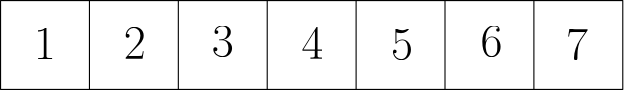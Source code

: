 <?xml version="1.0"?>
<!DOCTYPE ipe SYSTEM "ipe.dtd">
<ipe version="70206" creator="Ipe 7.2.7">
<info created="D:20180626190919" modified="D:20180626190919"/>
<ipestyle name="basic">
<symbol name="arrow/arc(spx)">
<path stroke="sym-stroke" fill="sym-stroke" pen="sym-pen">
0 0 m
-1 0.333 l
-1 -0.333 l
h
</path>
</symbol>
<symbol name="arrow/farc(spx)">
<path stroke="sym-stroke" fill="white" pen="sym-pen">
0 0 m
-1 0.333 l
-1 -0.333 l
h
</path>
</symbol>
<symbol name="arrow/ptarc(spx)">
<path stroke="sym-stroke" fill="sym-stroke" pen="sym-pen">
0 0 m
-1 0.333 l
-0.8 0 l
-1 -0.333 l
h
</path>
</symbol>
<symbol name="arrow/fptarc(spx)">
<path stroke="sym-stroke" fill="white" pen="sym-pen">
0 0 m
-1 0.333 l
-0.8 0 l
-1 -0.333 l
h
</path>
</symbol>
<symbol name="mark/circle(sx)" transformations="translations">
<path fill="sym-stroke">
0.6 0 0 0.6 0 0 e
0.4 0 0 0.4 0 0 e
</path>
</symbol>
<symbol name="mark/disk(sx)" transformations="translations">
<path fill="sym-stroke">
0.6 0 0 0.6 0 0 e
</path>
</symbol>
<symbol name="mark/fdisk(sfx)" transformations="translations">
<group>
<path fill="sym-fill">
0.5 0 0 0.5 0 0 e
</path>
<path fill="sym-stroke" fillrule="eofill">
0.6 0 0 0.6 0 0 e
0.4 0 0 0.4 0 0 e
</path>
</group>
</symbol>
<symbol name="mark/box(sx)" transformations="translations">
<path fill="sym-stroke" fillrule="eofill">
-0.6 -0.6 m
0.6 -0.6 l
0.6 0.6 l
-0.6 0.6 l
h
-0.4 -0.4 m
0.4 -0.4 l
0.4 0.4 l
-0.4 0.4 l
h
</path>
</symbol>
<symbol name="mark/square(sx)" transformations="translations">
<path fill="sym-stroke">
-0.6 -0.6 m
0.6 -0.6 l
0.6 0.6 l
-0.6 0.6 l
h
</path>
</symbol>
<symbol name="mark/fsquare(sfx)" transformations="translations">
<group>
<path fill="sym-fill">
-0.5 -0.5 m
0.5 -0.5 l
0.5 0.5 l
-0.5 0.5 l
h
</path>
<path fill="sym-stroke" fillrule="eofill">
-0.6 -0.6 m
0.6 -0.6 l
0.6 0.6 l
-0.6 0.6 l
h
-0.4 -0.4 m
0.4 -0.4 l
0.4 0.4 l
-0.4 0.4 l
h
</path>
</group>
</symbol>
<symbol name="mark/cross(sx)" transformations="translations">
<group>
<path fill="sym-stroke">
-0.43 -0.57 m
0.57 0.43 l
0.43 0.57 l
-0.57 -0.43 l
h
</path>
<path fill="sym-stroke">
-0.43 0.57 m
0.57 -0.43 l
0.43 -0.57 l
-0.57 0.43 l
h
</path>
</group>
</symbol>
<symbol name="arrow/fnormal(spx)">
<path stroke="sym-stroke" fill="white" pen="sym-pen">
0 0 m
-1 0.333 l
-1 -0.333 l
h
</path>
</symbol>
<symbol name="arrow/pointed(spx)">
<path stroke="sym-stroke" fill="sym-stroke" pen="sym-pen">
0 0 m
-1 0.333 l
-0.8 0 l
-1 -0.333 l
h
</path>
</symbol>
<symbol name="arrow/fpointed(spx)">
<path stroke="sym-stroke" fill="white" pen="sym-pen">
0 0 m
-1 0.333 l
-0.8 0 l
-1 -0.333 l
h
</path>
</symbol>
<symbol name="arrow/linear(spx)">
<path stroke="sym-stroke" pen="sym-pen">
-1 0.333 m
0 0 l
-1 -0.333 l
</path>
</symbol>
<symbol name="arrow/fdouble(spx)">
<path stroke="sym-stroke" fill="white" pen="sym-pen">
0 0 m
-1 0.333 l
-1 -0.333 l
h
-1 0 m
-2 0.333 l
-2 -0.333 l
h
</path>
</symbol>
<symbol name="arrow/double(spx)">
<path stroke="sym-stroke" fill="sym-stroke" pen="sym-pen">
0 0 m
-1 0.333 l
-1 -0.333 l
h
-1 0 m
-2 0.333 l
-2 -0.333 l
h
</path>
</symbol>
<pen name="heavier" value="0.8"/>
<pen name="fat" value="1.2"/>
<pen name="ultrafat" value="2"/>
<symbolsize name="large" value="5"/>
<symbolsize name="small" value="2"/>
<symbolsize name="tiny" value="1.1"/>
<arrowsize name="large" value="10"/>
<arrowsize name="small" value="5"/>
<arrowsize name="tiny" value="3"/>
<color name="red" value="1 0 0"/>
<color name="green" value="0 1 0"/>
<color name="blue" value="0 0 1"/>
<color name="yellow" value="1 1 0"/>
<color name="orange" value="1 0.647 0"/>
<color name="gold" value="1 0.843 0"/>
<color name="purple" value="0.627 0.125 0.941"/>
<color name="gray" value="0.745"/>
<color name="brown" value="0.647 0.165 0.165"/>
<color name="navy" value="0 0 0.502"/>
<color name="pink" value="1 0.753 0.796"/>
<color name="seagreen" value="0.18 0.545 0.341"/>
<color name="turquoise" value="0.251 0.878 0.816"/>
<color name="violet" value="0.933 0.51 0.933"/>
<color name="darkblue" value="0 0 0.545"/>
<color name="darkcyan" value="0 0.545 0.545"/>
<color name="darkgray" value="0.663"/>
<color name="darkgreen" value="0 0.392 0"/>
<color name="darkmagenta" value="0.545 0 0.545"/>
<color name="darkorange" value="1 0.549 0"/>
<color name="darkred" value="0.545 0 0"/>
<color name="lightblue" value="0.678 0.847 0.902"/>
<color name="lightcyan" value="0.878 1 1"/>
<color name="lightgray" value="0.827"/>
<color name="lightgreen" value="0.565 0.933 0.565"/>
<color name="lightyellow" value="1 1 0.878"/>
<dashstyle name="dashed" value="[4] 0"/>
<dashstyle name="dotted" value="[1 3] 0"/>
<dashstyle name="dash dotted" value="[4 2 1 2] 0"/>
<dashstyle name="dash dot dotted" value="[4 2 1 2 1 2] 0"/>
<textsize name="large" value="\large"/>
<textsize name="Large" value="\Large"/>
<textsize name="LARGE" value="\LARGE"/>
<textsize name="huge" value="\huge"/>
<textsize name="Huge" value="\Huge"/>
<textsize name="small" value="\small"/>
<textsize name="footnote" value="\footnotesize"/>
<textsize name="tiny" value="\tiny"/>
<textstyle name="center" begin="\begin{center}" end="\end{center}"/>
<textstyle name="itemize" begin="\begin{itemize}" end="\end{itemize}"/>
<textstyle name="item" begin="\begin{itemize}\item{}" end="\end{itemize}"/>
<gridsize name="4 pts" value="4"/>
<gridsize name="8 pts (~3 mm)" value="8"/>
<gridsize name="16 pts (~6 mm)" value="16"/>
<gridsize name="32 pts (~12 mm)" value="32"/>
<gridsize name="10 pts (~3.5 mm)" value="10"/>
<gridsize name="20 pts (~7 mm)" value="20"/>
<gridsize name="14 pts (~5 mm)" value="14"/>
<gridsize name="28 pts (~10 mm)" value="28"/>
<gridsize name="56 pts (~20 mm)" value="56"/>
<anglesize name="90 deg" value="90"/>
<anglesize name="60 deg" value="60"/>
<anglesize name="45 deg" value="45"/>
<anglesize name="30 deg" value="30"/>
<anglesize name="22.5 deg" value="22.5"/>
<opacity name="10%" value="0.1"/>
<opacity name="30%" value="0.3"/>
<opacity name="50%" value="0.5"/>
<opacity name="75%" value="0.75"/>
<tiling name="falling" angle="-60" step="4" width="1"/>
<tiling name="rising" angle="30" step="4" width="1"/>
</ipestyle>
<page>
<layer name="alpha"/>
<view layers="alpha" active="alpha"/>
<path layer="alpha" matrix="0.875 0 0 1 40 0" stroke="black">
320 736 m
320 704 l
576 704 l
576 736 l
h
</path>
<path stroke="black">
352 736 m
352 704 l
352 704 l
</path>
<path stroke="black">
384 736 m
384 704 l
</path>
<path stroke="black">
416 736 m
416 704 l
</path>
<path stroke="black">
448 736 m
448 704 l
</path>
<path stroke="black">
480 736 m
480 704 l
</path>
<path stroke="black">
512 736 m
512 704 l
</path>
<text matrix="1 0 0 1 -4.09487 -5.11859" transformations="translations" pos="336 720" stroke="black" type="label" width="7.895" height="11.097" depth="0" valign="baseline" size="LARGE">1</text>
<text matrix="1 0 0 1 2.55929 1.02372" transformations="translations" pos="361.775 714.017" stroke="black" type="label" width="7.895" height="11.097" depth="0" valign="baseline" size="LARGE">2</text>
<text matrix="1 0 0 1 2.04744 -1.53558" transformations="translations" pos="394.023 717.088" stroke="black" type="label" width="7.895" height="11.097" depth="0" valign="baseline" size="LARGE">3</text>
<text matrix="1 0 0 1 2.04744 -1.02372" transformations="translations" pos="426.27 716.065" stroke="black" type="label" width="7.895" height="11.097" depth="0" valign="baseline" size="LARGE">4</text>
<text matrix="1 0 0 1 2.55929 -2.04744" transformations="translations" pos="458.005 716.577" stroke="black" type="label" width="7.895" height="11.097" depth="0" valign="baseline" size="LARGE">5</text>
<text matrix="1 0 0 1 3.07115 -1.02372" transformations="translations" pos="489.74 716.577" stroke="black" type="label" width="7.895" height="11.097" depth="0" valign="baseline" size="LARGE">6</text>
<text matrix="1 0 0 1 2.04744 -3.58301" transformations="translations" pos="521.475 718.112" stroke="black" type="label" width="7.895" height="11.097" depth="0" valign="baseline" size="LARGE">7</text>
</page>
<page>
<layer name="alpha"/>
<view layers="alpha" active="alpha"/>
<path layer="alpha" stroke="black">
32 0 0 32 192 640 e
</path>
<use name="mark/circle(sx)" pos="112 816" size="large" stroke="black"/>
<use name="mark/circle(sx)" pos="64 704" size="large" stroke="black"/>
<use name="mark/circle(sx)" pos="160 704" size="large" stroke="black"/>
<use name="mark/circle(sx)" pos="224 512" size="large" stroke="black"/>
<use name="mark/circle(sx)" pos="160 512" size="large" stroke="black"/>
<use name="mark/circle(sx)" pos="16 512" size="large" stroke="black"/>
<use name="mark/circle(sx)" pos="64 512" size="large" stroke="black"/>
<use name="mark/circle(sx)" pos="112 512" size="large" stroke="black"/>
<path stroke="black">
112 816 m
160 704 l
</path>
<path stroke="black">
112 816 m
64 704 l
</path>
<path stroke="black">
64 704 m
16 512 l
</path>
<path stroke="black">
64 704 m
64 512 l
</path>
<path stroke="black">
64 704 m
112 512 l
</path>
<path stroke="black">
160 704 m
192 672 l
</path>
<path stroke="black">
192 608 m
160 512 l
</path>
<path stroke="black">
192 608 m
224 512 l
</path>
<text matrix="1 0 0 1 -4.55819 12.7629" transformations="translations" pos="176 624" stroke="black" type="label" width="37.811" height="10.756" depth="3.59" valign="baseline" size="Large" style="math">N_G(v)</text>
<path matrix="1 0 0 1 255.073 0.00012069" stroke="black">
32 0 0 32 192 640 e
</path>
<use matrix="1 0 0 1 255.073 0.00012069" name="mark/circle(sx)" pos="112 816" size="large" stroke="black"/>
<use matrix="1 0 0 1 255.073 0.00012069" name="mark/circle(sx)" pos="64 704" size="large" stroke="black"/>
<use matrix="1 0 0 1 255.073 0.00012069" name="mark/circle(sx)" pos="160 704" size="large" stroke="black"/>
<use matrix="1 0 0 1 255.073 0.00012069" name="mark/circle(sx)" pos="224 512" size="large" stroke="black"/>
<use matrix="1 0 0 1 255.073 0.00012069" name="mark/circle(sx)" pos="160 512" size="large" stroke="black"/>
<use matrix="1 0 0 1 255.073 0.00012069" name="mark/circle(sx)" pos="16 512" size="large" stroke="black"/>
<use matrix="1 0 0 1 255.073 0.00012069" name="mark/circle(sx)" pos="64 512" size="large" stroke="black"/>
<use matrix="1 0 0 1 255.073 0.00012069" name="mark/circle(sx)" pos="112 512" size="large" stroke="black"/>
<path matrix="1 0 0 1 255.073 0.00012069" stroke="black">
112 816 m
160 704 l
</path>
<path matrix="1 0 0 1 255.073 0.00012069" stroke="black">
112 816 m
64 704 l
</path>
<path matrix="1 0 0 1 255.073 0.00012069" stroke="black">
64 704 m
16 512 l
</path>
<path matrix="1 0 0 1 255.073 0.00012069" stroke="black">
64 704 m
64 512 l
</path>
<path matrix="1 0 0 1 255.073 0.00012069" stroke="black">
64 704 m
112 512 l
</path>
<path matrix="1 0 0 1 255.073 0.00012069" stroke="black">
160 704 m
192 672 l
</path>
<path matrix="1 0 0 1 255.073 0.00012069" stroke="black">
192 608 m
160 512 l
</path>
<path matrix="1 0 0 1 255.073 0.00012069" stroke="black">
192 608 m
224 512 l
</path>
<text matrix="1 0 0 1 250.515 12.763" transformations="translations" pos="176 624" stroke="black" type="label" width="37.811" height="10.756" depth="3.59" valign="baseline" size="Large" style="math">N_G(v)</text>
<path stroke="black">
32 0 0 32 544 640 e
</path>
<text matrix="1 0 0 1 -10.5302 -3.64655" transformations="translations" pos="528 640" stroke="black" type="label" width="53.86" height="7.473" depth="2.49" valign="baseline" style="math">N_G(v) \cup \{v\}</text>
<text transformations="translations" pos="206.336 683.552" stroke="black" type="label" width="19.956" height="11.759" depth="4.38" valign="baseline" size="LARGE" style="math">{Y}_{{i}_v}</text>
<text matrix="1 0 0 1 0 -5.46983" transformations="translations" pos="462.506 685.375" stroke="black" type="label" width="19.956" height="11.759" depth="4.38" valign="baseline" size="LARGE" style="math">{Y}_{{i}_v}</text>
<text matrix="1 0 0 1 10.028 5.46983" transformations="translations" pos="544.554 676.259" stroke="black" type="label" width="20.806" height="11.761" depth="4.91" valign="baseline" size="LARGE" style="math">{Y}_{{j}_v}</text>
<path stroke="black">
480 640 m
512 640 l
</path>
</page>
<page>
<layer name="alpha"/>
<view layers="alpha" active="alpha"/>
<path layer="alpha" matrix="0.625 -0 0 1 -168 0" stroke="black">
320 736 m
320 704 l
576 704 l
576 736 l
h
</path>
<path matrix="1 0 0 1 -288 0" stroke="black">
352 736 m
352 704 l
352 704 l
</path>
<path matrix="1 0 0 1 -288 0" stroke="black">
384 736 m
384 704 l
</path>
<path matrix="1 0 0 1 -288 0" stroke="black">
416 736 m
416 704 l
</path>
<path matrix="1 0 0 1 -288 0" stroke="black">
448 736 m
448 704 l
</path>
<text matrix="1 0 0 1 -292.095 -5.11859" transformations="translations" pos="336 720" stroke="black" type="label" width="15.945" height="7.415" depth="2.58" valign="baseline" size="LARGE" style="math">u_1</text>
<text matrix="1 0 0 1 -285.441 1.02372" transformations="translations" pos="361.775 714.017" stroke="black" type="label" width="15.945" height="7.415" depth="2.58" valign="baseline" size="LARGE" style="math">u_2</text>
<text matrix="1 0 0 1 -285.953 -1.53558" transformations="translations" pos="394.023 717.088" stroke="black" type="label" width="15.945" height="7.415" depth="2.58" valign="baseline" size="LARGE" style="math">u_3</text>
<text matrix="1 0 0 1 -285.441 -2.04744" transformations="translations" pos="458.005 716.577" stroke="black" type="label" width="16.582" height="7.415" depth="2.58" valign="baseline" size="LARGE" style="math">u_k</text>
<path matrix="0.625 0 0 1 -168 -48" stroke="black">
320 736 m
320 704 l
576 704 l
576 736 l
h
</path>
<path matrix="1 0 0 1 -288 -48" stroke="black">
352 736 m
352 704 l
352 704 l
</path>
<path matrix="1 0 0 1 -288 -48" stroke="black">
384 736 m
384 704 l
</path>
<path matrix="1 0 0 1 -288 -48" stroke="black">
416 736 m
416 704 l
</path>
<path matrix="1 0 0 1 -288 -48" stroke="black">
448 736 m
448 704 l
</path>
<text matrix="1 0 0 1 -292.095 -53.1186" transformations="translations" pos="336 720" stroke="black" type="label" width="14.5" height="7.415" depth="2.58" valign="baseline" size="LARGE" style="math">v_1</text>
<text matrix="1 0 0 1 -285.441 -46.9763" transformations="translations" pos="361.775 714.017" stroke="black" type="label" width="14.5" height="7.415" depth="2.58" valign="baseline" size="LARGE" style="math">v_2</text>
<text matrix="1 0 0 1 -285.953 -49.5356" transformations="translations" pos="394.023 717.088" stroke="black" type="label" width="14.5" height="7.415" depth="2.58" valign="baseline" size="LARGE" style="math">v_3</text>
<text matrix="1 0 0 1 -285.441 -50.0474" transformations="translations" pos="458.005 716.577" stroke="black" type="label" width="15.137" height="7.415" depth="2.58" valign="baseline" size="LARGE" style="math">v_k</text>
<path matrix="0.625 0 0 1 -168 -96" stroke="black">
320 736 m
320 704 l
576 704 l
576 736 l
h
</path>
<path matrix="1 0 0 1 -288 -96" stroke="black">
352 736 m
352 704 l
352 704 l
</path>
<path matrix="1 0 0 1 -288 -96" stroke="black">
384 736 m
384 704 l
</path>
<path matrix="1 0 0 1 -288 -96" stroke="black">
416 736 m
416 704 l
</path>
<path matrix="1 0 0 1 -288 -96" stroke="black">
448 736 m
448 704 l
</path>
<text matrix="1 0 0 1 -292.095 -101.119" transformations="translations" pos="336 720" stroke="black" type="label" width="18.401" height="7.415" depth="2.58" valign="baseline" size="LARGE" style="math">w_1</text>
<text matrix="1 0 0 1 -285.441 -94.9763" transformations="translations" pos="361.775 714.017" stroke="black" type="label" width="18.401" height="7.415" depth="2.58" valign="baseline" size="LARGE" style="math">w_2</text>
<text matrix="1 0 0 1 -285.953 -97.5356" transformations="translations" pos="394.023 717.088" stroke="black" type="label" width="18.401" height="7.415" depth="2.58" valign="baseline" size="LARGE" style="math">w_3</text>
<text matrix="1 0 0 1 -285.441 -98.0474" transformations="translations" pos="458.005 716.577" stroke="black" type="label" width="19.037" height="7.415" depth="2.58" valign="baseline" size="LARGE" style="math">w_k</text>
<path matrix="0.625 0 0 1 -168 -144" stroke="black">
320 736 m
320 704 l
576 704 l
576 736 l
h
</path>
<path matrix="1 0 0 1 -288 -144" stroke="black">
352 736 m
352 704 l
352 704 l
</path>
<path matrix="1 0 0 1 -288 -144" stroke="black">
384 736 m
384 704 l
</path>
<path matrix="1 0 0 1 -288 -144" stroke="black">
416 736 m
416 704 l
</path>
<path matrix="1 0 0 1 -288 -144" stroke="black">
448 736 m
448 704 l
</path>
<text matrix="1 0 0 1 -292.095 -149.119" transformations="translations" pos="336 720" stroke="black" type="label" width="15.93" height="7.415" depth="2.58" valign="baseline" size="LARGE" style="math">x_1</text>
<text matrix="1 0 0 1 -285.441 -142.976" transformations="translations" pos="361.775 714.017" stroke="black" type="label" width="15.93" height="7.415" depth="2.58" valign="baseline" size="LARGE" style="math">x_2</text>
<text matrix="1 0 0 1 -285.953 -145.536" transformations="translations" pos="394.023 717.088" stroke="black" type="label" width="15.93" height="7.415" depth="2.58" valign="baseline" size="LARGE" style="math">x_3</text>
<text matrix="1 0 0 1 -285.441 -146.047" transformations="translations" pos="458.005 716.577" stroke="black" type="label" width="16.567" height="7.415" depth="2.58" valign="baseline" size="LARGE" style="math">x_k</text>
<text matrix="1 0 0 1 -0.319031 50.4321" transformations="translations" pos="134.715 572.85" stroke="black" type="label" width="18.729" height="1.395" depth="0" valign="baseline" size="Large">\dots</text>
<text matrix="1 0 0 1 0.319348 98.3105" transformations="translations" pos="134.715 572.85" stroke="black" type="label" width="18.729" height="1.395" depth="0" valign="baseline" size="Large">\dots</text>
<text matrix="1 0 0 1 -0.319031 146.508" transformations="translations" pos="134.715 572.85" stroke="black" type="label" width="18.729" height="1.395" depth="0" valign="baseline" size="Large">\dots</text>
<text matrix="1 0 0 1 -0.957411 1.9152" transformations="translations" pos="134.715 572.85" stroke="black" type="label" width="18.729" height="1.395" depth="0" valign="baseline" size="Large">\dots</text>
<text matrix="1 0 0 1 -7.2931 2.73491" transformations="translations" pos="52.2694 533.131" stroke="black" type="label" width="6.188" height="15.98" depth="0" valign="baseline" size="Huge">\vdots</text>
</page>
</ipe>
